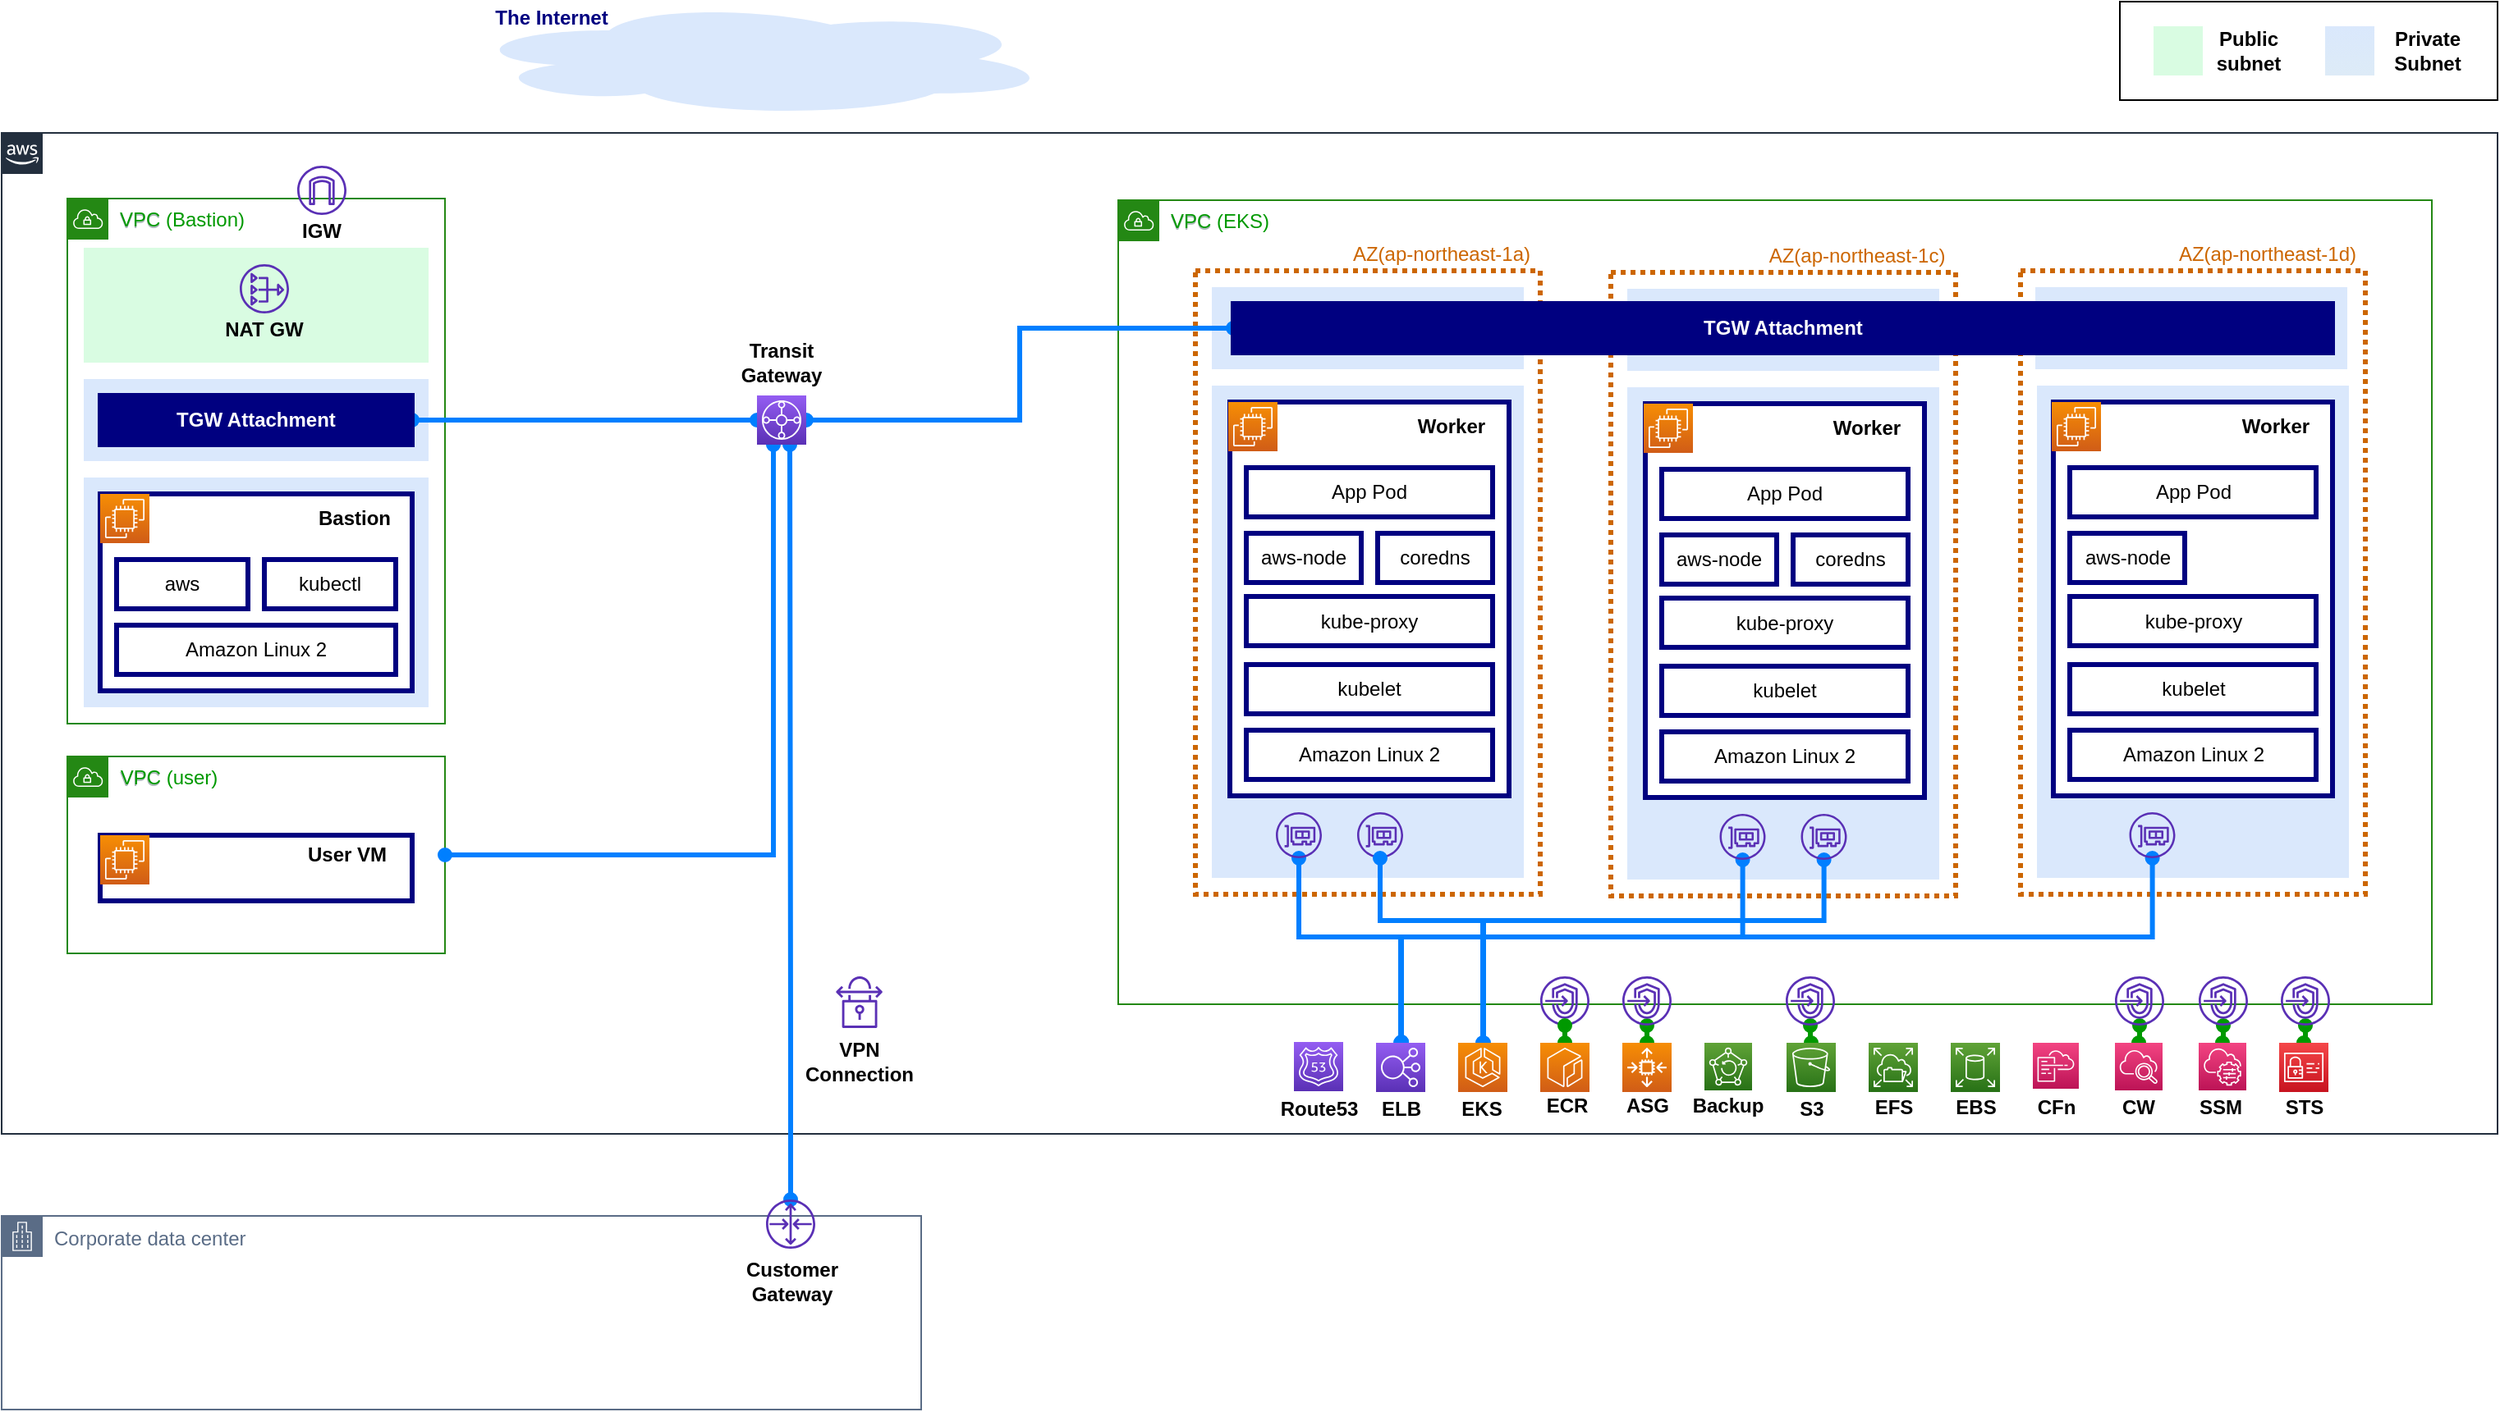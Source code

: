 <mxfile version="14.4.3" type="github">
  <diagram id="I3dRK0lwcM8-JoRVxsiA" name="ページ1">
    <mxGraphModel dx="1146" dy="508" grid="1" gridSize="10" guides="1" tooltips="1" connect="1" arrows="1" fold="1" page="1" pageScale="1" pageWidth="1600" pageHeight="900" math="0" shadow="0">
      <root>
        <mxCell id="0" />
        <mxCell id="1" parent="0" />
        <mxCell id="121" value="" style="points=[[0,0],[0.25,0],[0.5,0],[0.75,0],[1,0],[1,0.25],[1,0.5],[1,0.75],[1,1],[0.75,1],[0.5,1],[0.25,1],[0,1],[0,0.75],[0,0.5],[0,0.25]];outlineConnect=0;gradientColor=none;html=1;whiteSpace=wrap;fontSize=12;fontStyle=0;shape=mxgraph.aws4.group;grIcon=mxgraph.aws4.group_aws_cloud_alt;strokeColor=#232F3E;fillColor=none;verticalAlign=top;align=left;spacingLeft=30;fontColor=#232F3E;dashed=0;dashPattern=1 1;" parent="1" vertex="1">
          <mxGeometry x="40" y="100" width="1520" height="610" as="geometry" />
        </mxCell>
        <mxCell id="109" value="VPC" style="points=[[0,0],[0.25,0],[0.5,0],[0.75,0],[1,0],[1,0.25],[1,0.5],[1,0.75],[1,1],[0.75,1],[0.5,1],[0.25,1],[0,1],[0,0.75],[0,0.5],[0,0.25]];outlineConnect=0;gradientColor=none;html=1;whiteSpace=wrap;fontSize=12;fontStyle=0;shape=mxgraph.aws4.group;grIcon=mxgraph.aws4.group_vpc;strokeColor=#248814;fillColor=none;verticalAlign=top;align=left;spacingLeft=30;fontColor=#AAB7B8;dashed=0;dashPattern=1 1;" parent="1" vertex="1">
          <mxGeometry x="80" y="140" width="230" height="320" as="geometry" />
        </mxCell>
        <mxCell id="103" value="" style="rounded=0;whiteSpace=wrap;html=1;strokeWidth=3;fillColor=#dae8fc;strokeColor=none;" parent="1" vertex="1">
          <mxGeometry x="90" y="310" width="210" height="140" as="geometry" />
        </mxCell>
        <mxCell id="55" value="VPC" style="points=[[0,0],[0.25,0],[0.5,0],[0.75,0],[1,0],[1,0.25],[1,0.5],[1,0.75],[1,1],[0.75,1],[0.5,1],[0.25,1],[0,1],[0,0.75],[0,0.5],[0,0.25]];outlineConnect=0;gradientColor=none;html=1;whiteSpace=wrap;fontSize=12;fontStyle=0;shape=mxgraph.aws4.group;grIcon=mxgraph.aws4.group_vpc;strokeColor=#248814;fillColor=none;verticalAlign=top;align=left;spacingLeft=30;fontColor=#AAB7B8;dashed=0;dashPattern=1 1;" parent="1" vertex="1">
          <mxGeometry x="720" y="141" width="800" height="490" as="geometry" />
        </mxCell>
        <mxCell id="49" value="" style="rounded=0;whiteSpace=wrap;html=1;strokeWidth=3;gradientColor=#DDEBF7;fontColor=#000000;dashed=1;fillColor=none;dashPattern=1 1;strokeColor=#CC6600;" parent="1" vertex="1">
          <mxGeometry x="767" y="184" width="210" height="380" as="geometry" />
        </mxCell>
        <mxCell id="48" value="" style="rounded=0;whiteSpace=wrap;html=1;strokeWidth=3;gradientColor=#DDEBF7;fontColor=#000000;dashed=1;fillColor=none;dashPattern=1 1;strokeColor=#CC6600;" parent="1" vertex="1">
          <mxGeometry x="1020" y="185" width="210" height="380" as="geometry" />
        </mxCell>
        <mxCell id="47" value="" style="rounded=0;whiteSpace=wrap;html=1;strokeWidth=3;gradientColor=#DDEBF7;fontColor=#000000;dashed=1;fillColor=none;dashPattern=1 1;strokeColor=#CC6600;" parent="1" vertex="1">
          <mxGeometry x="1269.5" y="184" width="210" height="380" as="geometry" />
        </mxCell>
        <mxCell id="39" value="" style="rounded=0;whiteSpace=wrap;html=1;strokeWidth=3;fillColor=#dae8fc;strokeColor=none;" parent="1" vertex="1">
          <mxGeometry x="777" y="254" width="190" height="300" as="geometry" />
        </mxCell>
        <mxCell id="38" value="" style="rounded=0;whiteSpace=wrap;html=1;strokeWidth=3;fillColor=#dae8fc;strokeColor=none;" parent="1" vertex="1">
          <mxGeometry x="1030" y="255" width="190" height="300" as="geometry" />
        </mxCell>
        <mxCell id="37" value="" style="rounded=0;whiteSpace=wrap;html=1;strokeWidth=3;fillColor=#dae8fc;strokeColor=none;" parent="1" vertex="1">
          <mxGeometry x="1279.5" y="254" width="190" height="300" as="geometry" />
        </mxCell>
        <mxCell id="19" value="" style="rounded=0;whiteSpace=wrap;html=1;strokeColor=#000080;fillColor=#FFFFFF;strokeWidth=3;" parent="1" vertex="1">
          <mxGeometry x="1041" y="265" width="170" height="240" as="geometry" />
        </mxCell>
        <mxCell id="20" value="Amazon Linux 2" style="rounded=0;whiteSpace=wrap;html=1;strokeColor=#000080;fillColor=#FFFFFF;strokeWidth=3;fontColor=#000000;" parent="1" vertex="1">
          <mxGeometry x="1051" y="465" width="150" height="30" as="geometry" />
        </mxCell>
        <mxCell id="21" value="kubelet" style="rounded=0;whiteSpace=wrap;html=1;strokeColor=#000080;fillColor=#FFFFFF;strokeWidth=3;fontColor=#000000;" parent="1" vertex="1">
          <mxGeometry x="1051" y="425" width="150" height="30" as="geometry" />
        </mxCell>
        <mxCell id="22" value="kube-proxy" style="rounded=0;whiteSpace=wrap;html=1;strokeColor=#000080;fillColor=#FFFFFF;strokeWidth=3;fontColor=#000000;" parent="1" vertex="1">
          <mxGeometry x="1051" y="383.5" width="150" height="30" as="geometry" />
        </mxCell>
        <mxCell id="24" value="coredns" style="rounded=0;whiteSpace=wrap;html=1;strokeColor=#000080;fillColor=#FFFFFF;strokeWidth=3;fontColor=#000000;" parent="1" vertex="1">
          <mxGeometry x="1131" y="345" width="70" height="30" as="geometry" />
        </mxCell>
        <mxCell id="25" value="" style="outlineConnect=0;fontColor=#232F3E;gradientColor=#F78E04;gradientDirection=north;fillColor=#D05C17;strokeColor=#ffffff;dashed=0;verticalLabelPosition=bottom;verticalAlign=top;align=center;html=1;fontSize=12;fontStyle=0;aspect=fixed;shape=mxgraph.aws4.resourceIcon;resIcon=mxgraph.aws4.ec2;" parent="1" vertex="1">
          <mxGeometry x="1040" y="265" width="30" height="30" as="geometry" />
        </mxCell>
        <mxCell id="26" value="App Pod" style="rounded=0;whiteSpace=wrap;html=1;strokeColor=#000080;fillColor=#FFFFFF;strokeWidth=3;fontColor=#000000;" parent="1" vertex="1">
          <mxGeometry x="1051" y="305" width="150" height="30" as="geometry" />
        </mxCell>
        <mxCell id="27" value="&lt;b&gt;Worker&lt;/b&gt;" style="text;html=1;strokeColor=none;fillColor=none;align=center;verticalAlign=middle;whiteSpace=wrap;rounded=0;fontColor=#000000;" parent="1" vertex="1">
          <mxGeometry x="1151" y="270" width="50" height="20" as="geometry" />
        </mxCell>
        <mxCell id="43" value="" style="outlineConnect=0;fontColor=#232F3E;gradientColor=none;fillColor=#5A30B5;strokeColor=none;dashed=0;verticalLabelPosition=bottom;verticalAlign=top;align=center;html=1;fontSize=12;fontStyle=0;aspect=fixed;pointerEvents=1;shape=mxgraph.aws4.elastic_network_interface;" parent="1" vertex="1">
          <mxGeometry x="865.5" y="514" width="28" height="28" as="geometry" />
        </mxCell>
        <mxCell id="76" style="edgeStyle=orthogonalEdgeStyle;rounded=0;orthogonalLoop=1;jettySize=auto;html=1;fontColor=#000000;strokeColor=#007FFF;strokeWidth=3;endArrow=oval;endFill=1;startArrow=oval;startFill=1;" parent="1" source="44" target="56" edge="1">
          <mxGeometry relative="1" as="geometry">
            <Array as="points">
              <mxPoint x="830" y="590" />
              <mxPoint x="892" y="590" />
            </Array>
          </mxGeometry>
        </mxCell>
        <mxCell id="44" value="" style="outlineConnect=0;fontColor=#232F3E;gradientColor=none;fillColor=#5A30B5;strokeColor=none;dashed=0;verticalLabelPosition=bottom;verticalAlign=top;align=center;html=1;fontSize=12;fontStyle=0;aspect=fixed;pointerEvents=1;shape=mxgraph.aws4.elastic_network_interface;" parent="1" vertex="1">
          <mxGeometry x="816" y="514" width="28" height="28" as="geometry" />
        </mxCell>
        <mxCell id="45" value="" style="rounded=0;whiteSpace=wrap;html=1;strokeWidth=3;fillColor=#dae8fc;strokeColor=none;" parent="1" vertex="1">
          <mxGeometry x="777" y="194" width="190" height="50" as="geometry" />
        </mxCell>
        <mxCell id="51" value="&lt;font color=&quot;#cc6600&quot;&gt;AZ(ap-northeast-1c)&lt;/font&gt;" style="text;html=1;strokeColor=none;fillColor=none;align=center;verticalAlign=middle;whiteSpace=wrap;rounded=0;dashed=1;dashPattern=1 1;fontColor=#000000;" parent="1" vertex="1">
          <mxGeometry x="1110" y="165" width="120" height="20" as="geometry" />
        </mxCell>
        <mxCell id="52" value="&lt;font color=&quot;#cc6600&quot;&gt;AZ(ap-northeast-1d)&lt;/font&gt;" style="text;html=1;strokeColor=none;fillColor=none;align=center;verticalAlign=middle;whiteSpace=wrap;rounded=0;dashed=1;dashPattern=1 1;fontColor=#000000;" parent="1" vertex="1">
          <mxGeometry x="1359.5" y="164" width="120" height="20" as="geometry" />
        </mxCell>
        <mxCell id="57" value="" style="outlineConnect=0;fontColor=#232F3E;gradientColor=#F78E04;gradientDirection=north;fillColor=#D05C17;strokeColor=#ffffff;dashed=0;verticalLabelPosition=bottom;verticalAlign=top;align=center;html=1;fontSize=12;fontStyle=0;aspect=fixed;shape=mxgraph.aws4.resourceIcon;resIcon=mxgraph.aws4.auto_scaling2;dashPattern=1 1;" parent="1" vertex="1">
          <mxGeometry x="1027" y="654.5" width="30" height="30" as="geometry" />
        </mxCell>
        <mxCell id="59" value="" style="outlineConnect=0;fontColor=#232F3E;gradientColor=#F78E04;gradientDirection=north;fillColor=#D05C17;strokeColor=#ffffff;dashed=0;verticalLabelPosition=bottom;verticalAlign=top;align=center;html=1;fontSize=12;fontStyle=0;aspect=fixed;shape=mxgraph.aws4.resourceIcon;resIcon=mxgraph.aws4.ecr;dashPattern=1 1;" parent="1" vertex="1">
          <mxGeometry x="977" y="654.5" width="30" height="30" as="geometry" />
        </mxCell>
        <mxCell id="60" value="" style="outlineConnect=0;fontColor=#232F3E;gradientColor=#945DF2;gradientDirection=north;fillColor=#5A30B5;strokeColor=#ffffff;dashed=0;verticalLabelPosition=bottom;verticalAlign=top;align=center;html=1;fontSize=12;fontStyle=0;aspect=fixed;shape=mxgraph.aws4.resourceIcon;resIcon=mxgraph.aws4.route_53;dashPattern=1 1;" parent="1" vertex="1">
          <mxGeometry x="827" y="654" width="30" height="30" as="geometry" />
        </mxCell>
        <mxCell id="61" value="" style="outlineConnect=0;fontColor=#232F3E;gradientColor=#60A337;gradientDirection=north;fillColor=#277116;strokeColor=#ffffff;dashed=0;verticalLabelPosition=bottom;verticalAlign=top;align=center;html=1;fontSize=12;fontStyle=0;aspect=fixed;shape=mxgraph.aws4.resourceIcon;resIcon=mxgraph.aws4.backup;dashPattern=1 1;" parent="1" vertex="1">
          <mxGeometry x="1077" y="654.5" width="29" height="29" as="geometry" />
        </mxCell>
        <mxCell id="62" value="" style="outlineConnect=0;fontColor=#232F3E;gradientColor=#60A337;gradientDirection=north;fillColor=#277116;strokeColor=#ffffff;dashed=0;verticalLabelPosition=bottom;verticalAlign=top;align=center;html=1;fontSize=12;fontStyle=0;aspect=fixed;shape=mxgraph.aws4.resourceIcon;resIcon=mxgraph.aws4.s3;dashPattern=1 1;" parent="1" vertex="1">
          <mxGeometry x="1127" y="654.5" width="30" height="30" as="geometry" />
        </mxCell>
        <mxCell id="63" value="" style="outlineConnect=0;fontColor=#232F3E;gradientColor=#60A337;gradientDirection=north;fillColor=#277116;strokeColor=#ffffff;dashed=0;verticalLabelPosition=bottom;verticalAlign=top;align=center;html=1;fontSize=12;fontStyle=0;aspect=fixed;shape=mxgraph.aws4.resourceIcon;resIcon=mxgraph.aws4.elastic_file_system;dashPattern=1 1;" parent="1" vertex="1">
          <mxGeometry x="1177" y="654.5" width="30" height="30" as="geometry" />
        </mxCell>
        <mxCell id="64" value="" style="outlineConnect=0;fontColor=#232F3E;gradientColor=#60A337;gradientDirection=north;fillColor=#277116;strokeColor=#ffffff;dashed=0;verticalLabelPosition=bottom;verticalAlign=top;align=center;html=1;fontSize=12;fontStyle=0;aspect=fixed;shape=mxgraph.aws4.resourceIcon;resIcon=mxgraph.aws4.elastic_block_store;dashPattern=1 1;" parent="1" vertex="1">
          <mxGeometry x="1227" y="654.5" width="30" height="30" as="geometry" />
        </mxCell>
        <mxCell id="69" value="" style="outlineConnect=0;fontColor=#232F3E;gradientColor=#F34482;gradientDirection=north;fillColor=#BC1356;strokeColor=#ffffff;dashed=0;verticalLabelPosition=bottom;verticalAlign=top;align=center;html=1;fontSize=12;fontStyle=0;aspect=fixed;shape=mxgraph.aws4.resourceIcon;resIcon=mxgraph.aws4.cloudformation;dashPattern=1 1;" parent="1" vertex="1">
          <mxGeometry x="1277" y="654.5" width="28" height="28" as="geometry" />
        </mxCell>
        <mxCell id="75" value="" style="outlineConnect=0;fontColor=#232F3E;fillColor=#5A30B5;strokeColor=none;dashed=0;verticalLabelPosition=bottom;verticalAlign=top;align=center;html=1;fontSize=12;fontStyle=0;aspect=fixed;pointerEvents=1;shape=mxgraph.aws4.endpoints;dashPattern=1 1;" parent="1" vertex="1">
          <mxGeometry x="977" y="614" width="30" height="30" as="geometry" />
        </mxCell>
        <mxCell id="77" style="edgeStyle=orthogonalEdgeStyle;rounded=0;orthogonalLoop=1;jettySize=auto;html=1;fontColor=#000000;strokeColor=#007FFF;strokeWidth=3;endArrow=oval;endFill=1;startArrow=oval;startFill=1;" parent="1" source="208" edge="1">
          <mxGeometry relative="1" as="geometry">
            <mxPoint x="1132.806" y="542.0" as="sourcePoint" />
            <mxPoint x="892.5" y="654" as="targetPoint" />
            <Array as="points">
              <mxPoint x="1100" y="590" />
              <mxPoint x="893" y="590" />
            </Array>
          </mxGeometry>
        </mxCell>
        <mxCell id="78" style="edgeStyle=orthogonalEdgeStyle;rounded=0;orthogonalLoop=1;jettySize=auto;html=1;fontColor=#000000;strokeColor=#007FFF;strokeWidth=3;endArrow=oval;endFill=1;startArrow=oval;startFill=1;" parent="1" source="210" edge="1">
          <mxGeometry relative="1" as="geometry">
            <mxPoint x="1352.806" y="542.0" as="sourcePoint" />
            <mxPoint x="892.5" y="654" as="targetPoint" />
            <Array as="points">
              <mxPoint x="1350" y="590" />
              <mxPoint x="893" y="590" />
            </Array>
          </mxGeometry>
        </mxCell>
        <mxCell id="80" style="edgeStyle=orthogonalEdgeStyle;rounded=0;orthogonalLoop=1;jettySize=auto;html=1;fontColor=#000000;strokeColor=#007FFF;strokeWidth=3;endArrow=oval;endFill=1;startArrow=oval;startFill=1;" parent="1" source="207" edge="1">
          <mxGeometry relative="1" as="geometry">
            <mxPoint x="1182.3" y="542.0" as="sourcePoint" />
            <mxPoint x="942.5" y="654.5" as="targetPoint" />
            <Array as="points">
              <mxPoint x="1150" y="580" />
              <mxPoint x="942" y="580" />
            </Array>
          </mxGeometry>
        </mxCell>
        <mxCell id="85" style="edgeStyle=orthogonalEdgeStyle;rounded=0;orthogonalLoop=1;jettySize=auto;html=1;fontColor=#000000;startArrow=oval;startFill=1;endArrow=oval;endFill=1;strokeColor=#009900;strokeWidth=3;" parent="1" source="133" target="68" edge="1">
          <mxGeometry relative="1" as="geometry">
            <mxPoint x="1403.017" y="629" as="sourcePoint" />
            <mxPoint x="1362.5" y="654" as="targetPoint" />
            <Array as="points" />
          </mxGeometry>
        </mxCell>
        <mxCell id="86" style="edgeStyle=orthogonalEdgeStyle;rounded=0;orthogonalLoop=1;jettySize=auto;html=1;fontColor=#000000;startArrow=oval;startFill=1;endArrow=oval;endFill=1;strokeColor=#009900;strokeWidth=3;" parent="1" source="134" target="65" edge="1">
          <mxGeometry relative="1" as="geometry">
            <mxPoint x="1454.534" y="629" as="sourcePoint" />
            <mxPoint x="1454.5" y="644" as="targetPoint" />
            <Array as="points" />
          </mxGeometry>
        </mxCell>
        <mxCell id="87" style="edgeStyle=orthogonalEdgeStyle;rounded=0;orthogonalLoop=1;jettySize=auto;html=1;fontColor=#000000;startArrow=oval;startFill=1;endArrow=oval;endFill=1;strokeColor=#009900;strokeWidth=3;" parent="1" source="131" target="247" edge="1">
          <mxGeometry relative="1" as="geometry">
            <mxPoint x="1153.5" y="634" as="sourcePoint" />
            <mxPoint x="1153.5" y="644" as="targetPoint" />
            <Array as="points" />
          </mxGeometry>
        </mxCell>
        <mxCell id="88" style="edgeStyle=orthogonalEdgeStyle;rounded=0;orthogonalLoop=1;jettySize=auto;html=1;fontColor=#000000;startArrow=oval;startFill=1;endArrow=oval;endFill=1;strokeColor=#009900;strokeWidth=3;" parent="1" source="129" target="246" edge="1">
          <mxGeometry relative="1" as="geometry">
            <mxPoint x="1052.5" y="634" as="sourcePoint" />
            <mxPoint x="1052.5" y="644" as="targetPoint" />
            <Array as="points">
              <mxPoint x="1042.5" y="664" />
              <mxPoint x="1042.5" y="664" />
            </Array>
          </mxGeometry>
        </mxCell>
        <mxCell id="89" style="edgeStyle=orthogonalEdgeStyle;rounded=0;orthogonalLoop=1;jettySize=auto;html=1;fontColor=#000000;startArrow=oval;startFill=1;endArrow=oval;endFill=1;strokeColor=#009900;strokeWidth=3;" parent="1" source="75" target="245" edge="1">
          <mxGeometry relative="1" as="geometry">
            <mxPoint x="1062.5" y="641" as="sourcePoint" />
            <mxPoint x="1004.5" y="644" as="targetPoint" />
            <Array as="points">
              <mxPoint x="992.5" y="664" />
              <mxPoint x="992.5" y="664" />
            </Array>
          </mxGeometry>
        </mxCell>
        <mxCell id="91" value="" style="rounded=0;whiteSpace=wrap;html=1;strokeColor=#000080;fillColor=#FFFFFF;strokeWidth=3;" parent="1" vertex="1">
          <mxGeometry x="100" y="320" width="190" height="120" as="geometry" />
        </mxCell>
        <mxCell id="92" value="Amazon Linux 2" style="rounded=0;whiteSpace=wrap;html=1;strokeColor=#000080;fillColor=#FFFFFF;strokeWidth=3;fontColor=#000000;" parent="1" vertex="1">
          <mxGeometry x="110" y="400" width="170" height="30" as="geometry" />
        </mxCell>
        <mxCell id="95" value="aws" style="rounded=0;whiteSpace=wrap;html=1;strokeColor=#000080;fillColor=#FFFFFF;strokeWidth=3;fontColor=#000000;" parent="1" vertex="1">
          <mxGeometry x="110" y="360" width="80" height="30" as="geometry" />
        </mxCell>
        <mxCell id="96" value="kubectl" style="rounded=0;whiteSpace=wrap;html=1;strokeColor=#000080;fillColor=#FFFFFF;strokeWidth=3;fontColor=#000000;" parent="1" vertex="1">
          <mxGeometry x="200" y="360" width="80" height="30" as="geometry" />
        </mxCell>
        <mxCell id="97" value="" style="outlineConnect=0;fontColor=#232F3E;gradientColor=#F78E04;gradientDirection=north;fillColor=#D05C17;strokeColor=#ffffff;dashed=0;verticalLabelPosition=bottom;verticalAlign=top;align=center;html=1;fontSize=12;fontStyle=0;aspect=fixed;shape=mxgraph.aws4.resourceIcon;resIcon=mxgraph.aws4.ec2;" parent="1" vertex="1">
          <mxGeometry x="100" y="320" width="30" height="30" as="geometry" />
        </mxCell>
        <mxCell id="99" value="&lt;b&gt;Bastion&lt;/b&gt;" style="text;html=1;strokeColor=none;fillColor=none;align=center;verticalAlign=middle;whiteSpace=wrap;rounded=0;fontColor=#000000;" parent="1" vertex="1">
          <mxGeometry x="230" y="325" width="50" height="20" as="geometry" />
        </mxCell>
        <mxCell id="104" value="" style="rounded=0;whiteSpace=wrap;html=1;strokeWidth=3;fillColor=#dae8fc;strokeColor=none;" parent="1" vertex="1">
          <mxGeometry x="90" y="250" width="210" height="50" as="geometry" />
        </mxCell>
        <mxCell id="107" style="edgeStyle=orthogonalEdgeStyle;rounded=0;orthogonalLoop=1;jettySize=auto;html=1;entryX=1;entryY=0.5;entryDx=0;entryDy=0;startArrow=oval;startFill=1;endArrow=oval;endFill=1;fontColor=#000000;strokeColor=#007FFF;strokeWidth=3;" parent="1" source="106" target="105" edge="1">
          <mxGeometry relative="1" as="geometry">
            <mxPoint x="610" y="255" as="sourcePoint" />
          </mxGeometry>
        </mxCell>
        <mxCell id="108" style="edgeStyle=orthogonalEdgeStyle;rounded=0;orthogonalLoop=1;jettySize=auto;html=1;entryX=0;entryY=0.5;entryDx=0;entryDy=0;startArrow=oval;startFill=1;endArrow=oval;endFill=1;strokeColor=#007FFF;strokeWidth=3;fontColor=#000000;" parent="1" source="106" target="46" edge="1">
          <mxGeometry relative="1" as="geometry" />
        </mxCell>
        <mxCell id="110" value="" style="rounded=0;whiteSpace=wrap;html=1;strokeWidth=3;strokeColor=none;fillColor=#D9FCE2;" parent="1" vertex="1">
          <mxGeometry x="90" y="170" width="210" height="70" as="geometry" />
        </mxCell>
        <mxCell id="111" value="" style="outlineConnect=0;fontColor=#232F3E;gradientColor=none;fillColor=#5A30B5;strokeColor=none;dashed=0;verticalLabelPosition=bottom;verticalAlign=top;align=center;html=1;fontSize=12;fontStyle=0;aspect=fixed;pointerEvents=1;shape=mxgraph.aws4.nat_gateway;dashPattern=1 1;" parent="1" vertex="1">
          <mxGeometry x="185" y="180" width="30" height="30" as="geometry" />
        </mxCell>
        <mxCell id="112" value="" style="outlineConnect=0;fontColor=#232F3E;gradientColor=none;fillColor=#5A30B5;strokeColor=none;dashed=0;verticalLabelPosition=bottom;verticalAlign=top;align=center;html=1;fontSize=12;fontStyle=0;aspect=fixed;pointerEvents=1;shape=mxgraph.aws4.internet_gateway;dashPattern=1 1;" parent="1" vertex="1">
          <mxGeometry x="220" y="120" width="30" height="30" as="geometry" />
        </mxCell>
        <mxCell id="113" value="VPC" style="points=[[0,0],[0.25,0],[0.5,0],[0.75,0],[1,0],[1,0.25],[1,0.5],[1,0.75],[1,1],[0.75,1],[0.5,1],[0.25,1],[0,1],[0,0.75],[0,0.5],[0,0.25]];outlineConnect=0;gradientColor=none;html=1;whiteSpace=wrap;fontSize=12;fontStyle=0;shape=mxgraph.aws4.group;grIcon=mxgraph.aws4.group_vpc;strokeColor=#248814;fillColor=none;verticalAlign=top;align=left;spacingLeft=30;fontColor=#AAB7B8;dashed=0;dashPattern=1 1;" parent="1" vertex="1">
          <mxGeometry x="80" y="480" width="230" height="120" as="geometry" />
        </mxCell>
        <mxCell id="114" value="" style="rounded=0;whiteSpace=wrap;html=1;strokeColor=#000080;fillColor=#FFFFFF;strokeWidth=3;" parent="1" vertex="1">
          <mxGeometry x="100" y="528" width="190" height="40" as="geometry" />
        </mxCell>
        <mxCell id="115" value="" style="outlineConnect=0;fontColor=#232F3E;gradientColor=#F78E04;gradientDirection=north;fillColor=#D05C17;strokeColor=#ffffff;dashed=0;verticalLabelPosition=bottom;verticalAlign=top;align=center;html=1;fontSize=12;fontStyle=0;aspect=fixed;shape=mxgraph.aws4.resourceIcon;resIcon=mxgraph.aws4.ec2;" parent="1" vertex="1">
          <mxGeometry x="100" y="528" width="30" height="30" as="geometry" />
        </mxCell>
        <mxCell id="119" value="Corporate data center" style="points=[[0,0],[0.25,0],[0.5,0],[0.75,0],[1,0],[1,0.25],[1,0.5],[1,0.75],[1,1],[0.75,1],[0.5,1],[0.25,1],[0,1],[0,0.75],[0,0.5],[0,0.25]];outlineConnect=0;gradientColor=none;html=1;whiteSpace=wrap;fontSize=12;fontStyle=0;shape=mxgraph.aws4.group;grIcon=mxgraph.aws4.group_corporate_data_center;strokeColor=#5A6C86;fillColor=none;verticalAlign=top;align=left;spacingLeft=30;fontColor=#5A6C86;dashed=0;dashPattern=1 1;" parent="1" vertex="1">
          <mxGeometry x="40" y="760" width="560" height="118" as="geometry" />
        </mxCell>
        <mxCell id="128" style="edgeStyle=orthogonalEdgeStyle;rounded=0;orthogonalLoop=1;jettySize=auto;html=1;fontColor=#000000;startArrow=oval;startFill=1;endArrow=oval;endFill=1;strokeColor=#009900;strokeWidth=3;" parent="1" source="132" target="66" edge="1">
          <mxGeometry relative="1" as="geometry">
            <mxPoint x="1353.5" y="629" as="sourcePoint" />
            <mxPoint x="1353.5" y="644" as="targetPoint" />
            <Array as="points" />
          </mxGeometry>
        </mxCell>
        <mxCell id="129" value="" style="outlineConnect=0;fontColor=#232F3E;fillColor=#5A30B5;strokeColor=none;dashed=0;verticalLabelPosition=bottom;verticalAlign=top;align=center;html=1;fontSize=12;fontStyle=0;aspect=fixed;pointerEvents=1;shape=mxgraph.aws4.endpoints;dashPattern=1 1;" parent="1" vertex="1">
          <mxGeometry x="1027" y="614" width="30" height="30" as="geometry" />
        </mxCell>
        <mxCell id="131" value="" style="outlineConnect=0;fontColor=#232F3E;fillColor=#5A30B5;strokeColor=none;dashed=0;verticalLabelPosition=bottom;verticalAlign=top;align=center;html=1;fontSize=12;fontStyle=0;aspect=fixed;pointerEvents=1;shape=mxgraph.aws4.endpoints;dashPattern=1 1;" parent="1" vertex="1">
          <mxGeometry x="1126.5" y="614" width="30" height="30" as="geometry" />
        </mxCell>
        <mxCell id="132" value="" style="outlineConnect=0;fontColor=#232F3E;fillColor=#5A30B5;strokeColor=none;dashed=0;verticalLabelPosition=bottom;verticalAlign=top;align=center;html=1;fontSize=12;fontStyle=0;aspect=fixed;pointerEvents=1;shape=mxgraph.aws4.endpoints;dashPattern=1 1;" parent="1" vertex="1">
          <mxGeometry x="1327" y="614" width="30" height="30" as="geometry" />
        </mxCell>
        <mxCell id="133" value="" style="outlineConnect=0;fontColor=#232F3E;fillColor=#5A30B5;strokeColor=none;dashed=0;verticalLabelPosition=bottom;verticalAlign=top;align=center;html=1;fontSize=12;fontStyle=0;aspect=fixed;pointerEvents=1;shape=mxgraph.aws4.endpoints;dashPattern=1 1;" parent="1" vertex="1">
          <mxGeometry x="1378" y="614" width="30" height="30" as="geometry" />
        </mxCell>
        <mxCell id="134" value="" style="outlineConnect=0;fontColor=#232F3E;fillColor=#5A30B5;strokeColor=none;dashed=0;verticalLabelPosition=bottom;verticalAlign=top;align=center;html=1;fontSize=12;fontStyle=0;aspect=fixed;pointerEvents=1;shape=mxgraph.aws4.endpoints;dashPattern=1 1;" parent="1" vertex="1">
          <mxGeometry x="1428" y="614" width="30" height="30" as="geometry" />
        </mxCell>
        <mxCell id="138" value="aws-node" style="rounded=0;whiteSpace=wrap;html=1;strokeColor=#000080;fillColor=#FFFFFF;strokeWidth=3;fontColor=#000000;" parent="1" vertex="1">
          <mxGeometry x="1051" y="345" width="70" height="30" as="geometry" />
        </mxCell>
        <mxCell id="139" value="" style="rounded=0;whiteSpace=wrap;html=1;strokeColor=#000080;fillColor=#FFFFFF;strokeWidth=3;" parent="1" vertex="1">
          <mxGeometry x="1289.5" y="264" width="170" height="240" as="geometry" />
        </mxCell>
        <mxCell id="140" value="Amazon Linux 2" style="rounded=0;whiteSpace=wrap;html=1;strokeColor=#000080;fillColor=#FFFFFF;strokeWidth=3;fontColor=#000000;" parent="1" vertex="1">
          <mxGeometry x="1299.5" y="464" width="150" height="30" as="geometry" />
        </mxCell>
        <mxCell id="141" value="kubelet" style="rounded=0;whiteSpace=wrap;html=1;strokeColor=#000080;fillColor=#FFFFFF;strokeWidth=3;fontColor=#000000;" parent="1" vertex="1">
          <mxGeometry x="1299.5" y="424" width="150" height="30" as="geometry" />
        </mxCell>
        <mxCell id="142" value="kube-proxy" style="rounded=0;whiteSpace=wrap;html=1;strokeColor=#000080;fillColor=#FFFFFF;strokeWidth=3;fontColor=#000000;" parent="1" vertex="1">
          <mxGeometry x="1299.5" y="382.5" width="150" height="30" as="geometry" />
        </mxCell>
        <mxCell id="144" value="" style="outlineConnect=0;fontColor=#232F3E;gradientColor=#F78E04;gradientDirection=north;fillColor=#D05C17;strokeColor=#ffffff;dashed=0;verticalLabelPosition=bottom;verticalAlign=top;align=center;html=1;fontSize=12;fontStyle=0;aspect=fixed;shape=mxgraph.aws4.resourceIcon;resIcon=mxgraph.aws4.ec2;" parent="1" vertex="1">
          <mxGeometry x="1288.5" y="264" width="30" height="30" as="geometry" />
        </mxCell>
        <mxCell id="145" value="App Pod" style="rounded=0;whiteSpace=wrap;html=1;strokeColor=#000080;fillColor=#FFFFFF;strokeWidth=3;fontColor=#000000;" parent="1" vertex="1">
          <mxGeometry x="1299.5" y="304" width="150" height="30" as="geometry" />
        </mxCell>
        <mxCell id="146" value="&lt;b&gt;Worker&lt;/b&gt;" style="text;html=1;strokeColor=none;fillColor=none;align=center;verticalAlign=middle;whiteSpace=wrap;rounded=0;fontColor=#000000;" parent="1" vertex="1">
          <mxGeometry x="1399.5" y="269" width="50" height="20" as="geometry" />
        </mxCell>
        <mxCell id="147" value="aws-node" style="rounded=0;whiteSpace=wrap;html=1;strokeColor=#000080;fillColor=#FFFFFF;strokeWidth=3;fontColor=#000000;" parent="1" vertex="1">
          <mxGeometry x="1299.5" y="344" width="70" height="30" as="geometry" />
        </mxCell>
        <mxCell id="175" value="" style="rounded=0;whiteSpace=wrap;html=1;strokeColor=#000080;fillColor=#FFFFFF;strokeWidth=3;" parent="1" vertex="1">
          <mxGeometry x="788" y="264" width="170" height="240" as="geometry" />
        </mxCell>
        <mxCell id="176" value="Amazon Linux 2" style="rounded=0;whiteSpace=wrap;html=1;strokeColor=#000080;fillColor=#FFFFFF;strokeWidth=3;fontColor=#000000;" parent="1" vertex="1">
          <mxGeometry x="798" y="464" width="150" height="30" as="geometry" />
        </mxCell>
        <mxCell id="177" value="kubelet" style="rounded=0;whiteSpace=wrap;html=1;strokeColor=#000080;fillColor=#FFFFFF;strokeWidth=3;fontColor=#000000;" parent="1" vertex="1">
          <mxGeometry x="798" y="424" width="150" height="30" as="geometry" />
        </mxCell>
        <mxCell id="178" value="kube-proxy" style="rounded=0;whiteSpace=wrap;html=1;strokeColor=#000080;fillColor=#FFFFFF;strokeWidth=3;fontColor=#000000;" parent="1" vertex="1">
          <mxGeometry x="798" y="382.5" width="150" height="30" as="geometry" />
        </mxCell>
        <mxCell id="179" value="coredns" style="rounded=0;whiteSpace=wrap;html=1;strokeColor=#000080;fillColor=#FFFFFF;strokeWidth=3;fontColor=#000000;" parent="1" vertex="1">
          <mxGeometry x="878" y="344" width="70" height="30" as="geometry" />
        </mxCell>
        <mxCell id="180" value="" style="outlineConnect=0;fontColor=#232F3E;gradientColor=#F78E04;gradientDirection=north;fillColor=#D05C17;strokeColor=#ffffff;dashed=0;verticalLabelPosition=bottom;verticalAlign=top;align=center;html=1;fontSize=12;fontStyle=0;aspect=fixed;shape=mxgraph.aws4.resourceIcon;resIcon=mxgraph.aws4.ec2;" parent="1" vertex="1">
          <mxGeometry x="787" y="264" width="30" height="30" as="geometry" />
        </mxCell>
        <mxCell id="181" value="App Pod" style="rounded=0;whiteSpace=wrap;html=1;strokeColor=#000080;fillColor=#FFFFFF;strokeWidth=3;fontColor=#000000;" parent="1" vertex="1">
          <mxGeometry x="798" y="304" width="150" height="30" as="geometry" />
        </mxCell>
        <mxCell id="182" value="&lt;b&gt;Worker&lt;/b&gt;" style="text;html=1;strokeColor=none;fillColor=none;align=center;verticalAlign=middle;whiteSpace=wrap;rounded=0;fontColor=#000000;" parent="1" vertex="1">
          <mxGeometry x="898" y="269" width="50" height="20" as="geometry" />
        </mxCell>
        <mxCell id="183" value="aws-node" style="rounded=0;whiteSpace=wrap;html=1;strokeColor=#000080;fillColor=#FFFFFF;strokeWidth=3;fontColor=#000000;" parent="1" vertex="1">
          <mxGeometry x="798" y="344" width="70" height="30" as="geometry" />
        </mxCell>
        <mxCell id="184" value="&lt;font color=&quot;#cc6600&quot;&gt;AZ(ap-northeast-1a)&lt;/font&gt;" style="text;html=1;strokeColor=none;fillColor=none;align=center;verticalAlign=middle;whiteSpace=wrap;rounded=0;dashed=1;dashPattern=1 1;fontColor=#000000;" parent="1" vertex="1">
          <mxGeometry x="857" y="164" width="120" height="20" as="geometry" />
        </mxCell>
        <mxCell id="186" value="&lt;font color=&quot;#009900&quot;&gt;VPC (user)&lt;/font&gt;" style="text;html=1;strokeColor=none;fillColor=none;align=center;verticalAlign=middle;whiteSpace=wrap;rounded=0;dashed=1;dashPattern=1 1;fontColor=#000000;" parent="1" vertex="1">
          <mxGeometry x="82" y="483" width="120" height="20" as="geometry" />
        </mxCell>
        <mxCell id="187" value="&lt;font color=&quot;#009900&quot;&gt;VPC (EKS)&lt;/font&gt;" style="text;html=1;strokeColor=none;fillColor=none;align=center;verticalAlign=middle;whiteSpace=wrap;rounded=0;dashed=1;dashPattern=1 1;fontColor=#000000;" parent="1" vertex="1">
          <mxGeometry x="722" y="144" width="120" height="20" as="geometry" />
        </mxCell>
        <mxCell id="188" value="&lt;font color=&quot;#009900&quot;&gt;VPC (Bastion)&lt;/font&gt;" style="text;html=1;strokeColor=none;fillColor=none;align=center;verticalAlign=middle;whiteSpace=wrap;rounded=0;dashed=1;dashPattern=1 1;fontColor=#000000;" parent="1" vertex="1">
          <mxGeometry x="90" y="143" width="120" height="20" as="geometry" />
        </mxCell>
        <mxCell id="189" value="&lt;b&gt;Transit&lt;br&gt;Gateway&lt;/b&gt;" style="text;html=1;strokeColor=none;fillColor=none;align=center;verticalAlign=middle;whiteSpace=wrap;rounded=0;dashed=1;dashPattern=1 1;fontColor=#000000;" parent="1" vertex="1">
          <mxGeometry x="455" y="230" width="120" height="20" as="geometry" />
        </mxCell>
        <mxCell id="190" value="&lt;b&gt;NAT GW&lt;/b&gt;" style="text;html=1;strokeColor=none;fillColor=none;align=center;verticalAlign=middle;whiteSpace=wrap;rounded=0;dashed=1;dashPattern=1 1;fontColor=#000000;" parent="1" vertex="1">
          <mxGeometry x="165" y="210" width="70" height="20" as="geometry" />
        </mxCell>
        <mxCell id="191" value="&lt;b&gt;IGW&lt;/b&gt;" style="text;html=1;strokeColor=none;fillColor=none;align=center;verticalAlign=middle;whiteSpace=wrap;rounded=0;dashed=1;dashPattern=1 1;fontColor=#000000;" parent="1" vertex="1">
          <mxGeometry x="215" y="150" width="40" height="20" as="geometry" />
        </mxCell>
        <mxCell id="192" value="&lt;b&gt;User VM&lt;/b&gt;" style="text;html=1;strokeColor=none;fillColor=none;align=center;verticalAlign=middle;whiteSpace=wrap;rounded=0;dashed=1;dashPattern=1 1;fontColor=#000000;" parent="1" vertex="1">
          <mxGeometry x="217.5" y="530" width="65" height="20" as="geometry" />
        </mxCell>
        <mxCell id="193" value="&lt;b&gt;STS&lt;/b&gt;" style="text;html=1;strokeColor=none;fillColor=none;align=center;verticalAlign=middle;whiteSpace=wrap;rounded=0;dashed=1;dashPattern=1 1;fontColor=#000000;" parent="1" vertex="1">
          <mxGeometry x="1419.5" y="683.5" width="45" height="20" as="geometry" />
        </mxCell>
        <mxCell id="194" value="&lt;b&gt;SSM&lt;/b&gt;" style="text;html=1;strokeColor=none;fillColor=none;align=center;verticalAlign=middle;whiteSpace=wrap;rounded=0;dashed=1;dashPattern=1 1;fontColor=#000000;" parent="1" vertex="1">
          <mxGeometry x="1369" y="683.5" width="45" height="20" as="geometry" />
        </mxCell>
        <mxCell id="195" value="&lt;b&gt;CW&lt;/b&gt;&lt;span style=&quot;color: rgba(0 , 0 , 0 , 0) ; font-family: monospace ; font-size: 0px&quot;&gt;%3CmxGraphModel%3E%3Croot%3E%3CmxCell%20id%3D%220%22%2F%3E%3CmxCell%20id%3D%221%22%20parent%3D%220%22%2F%3E%3CmxCell%20id%3D%222%22%20value%3D%22%26lt%3Bb%26gt%3BSSM%26lt%3B%2Fb%26gt%3B%22%20style%3D%22text%3Bhtml%3D1%3BstrokeColor%3Dnone%3BfillColor%3Dnone%3Balign%3Dcenter%3BverticalAlign%3Dmiddle%3BwhiteSpace%3Dwrap%3Brounded%3D0%3Bdashed%3D1%3BdashPattern%3D1%201%3BfontColor%3D%23000000%3B%22%20vertex%3D%221%22%20parent%3D%221%22%3E%3CmxGeometry%20x%3D%221012%22%20y%3D%22710%22%20width%3D%2245%22%20height%3D%2220%22%20as%3D%22geometry%22%2F%3E%3C%2FmxCell%3E%3C%2Froot%3E%3C%2FmxGraphModel%3E&lt;/span&gt;" style="text;html=1;strokeColor=none;fillColor=none;align=center;verticalAlign=middle;whiteSpace=wrap;rounded=0;dashed=1;dashPattern=1 1;fontColor=#000000;" parent="1" vertex="1">
          <mxGeometry x="1319" y="683.5" width="45" height="20" as="geometry" />
        </mxCell>
        <mxCell id="196" value="&lt;b&gt;CFn&lt;/b&gt;" style="text;html=1;strokeColor=none;fillColor=none;align=center;verticalAlign=middle;whiteSpace=wrap;rounded=0;dashed=1;dashPattern=1 1;fontColor=#000000;" parent="1" vertex="1">
          <mxGeometry x="1268.5" y="683.5" width="45" height="20" as="geometry" />
        </mxCell>
        <mxCell id="197" value="&lt;b&gt;EBS&lt;/b&gt;" style="text;html=1;strokeColor=none;fillColor=none;align=center;verticalAlign=middle;whiteSpace=wrap;rounded=0;dashed=1;dashPattern=1 1;fontColor=#000000;" parent="1" vertex="1">
          <mxGeometry x="1220" y="683.5" width="45" height="20" as="geometry" />
        </mxCell>
        <mxCell id="198" value="&lt;b&gt;EFS&lt;/b&gt;&lt;span style=&quot;color: rgba(0 , 0 , 0 , 0) ; font-family: monospace ; font-size: 0px&quot;&gt;%3CmxGraphModel%3E%3Croot%3E%3CmxCell%20id%3D%220%22%2F%3E%3CmxCell%20id%3D%221%22%20parent%3D%220%22%2F%3E%3CmxCell%20id%3D%222%22%20value%3D%22%26lt%3Bb%26gt%3BEBS%26lt%3B%2Fb%26gt%3B%22%20style%3D%22text%3Bhtml%3D1%3BstrokeColor%3Dnone%3BfillColor%3Dnone%3Balign%3Dcenter%3BverticalAlign%3Dmiddle%3BwhiteSpace%3Dwrap%3Brounded%3D0%3Bdashed%3D1%3BdashPattern%3D1%201%3BfontColor%3D%23000000%3B%22%20vertex%3D%221%22%20parent%3D%221%22%3E%3CmxGeometry%20x%3D%22863%22%20y%3D%22710%22%20width%3D%2245%22%20height%3D%2220%22%20as%3D%22geometry%22%2F%3E%3C%2FmxCell%3E%3C%2Froot%3E%3C%2FmxGraphModel%3E&lt;/span&gt;" style="text;html=1;strokeColor=none;fillColor=none;align=center;verticalAlign=middle;whiteSpace=wrap;rounded=0;dashed=1;dashPattern=1 1;fontColor=#000000;" parent="1" vertex="1">
          <mxGeometry x="1169.5" y="683.5" width="45" height="20" as="geometry" />
        </mxCell>
        <mxCell id="199" value="&lt;b&gt;S3&lt;/b&gt;&lt;span style=&quot;color: rgba(0 , 0 , 0 , 0) ; font-family: monospace ; font-size: 0px&quot;&gt;%3CmxGraphModel%3E%3Croot%3E%3CmxCell%20id%3D%220%22%2F%3E%3CmxCell%20id%3D%221%22%20parent%3D%220%22%2F%3E%3CmxCell%20id%3D%222%22%20value%3D%22%26lt%3Bb%26gt%3BEFS%26lt%3B%2Fb%26gt%3B%26lt%3Bspan%20style%3D%26quot%3Bcolor%3A%20rgba(0%20%2C%200%20%2C%200%20%2C%200)%20%3B%20font-family%3A%20monospace%20%3B%20font-size%3A%200px%26quot%3B%26gt%3B%253CmxGraphModel%253E%253Croot%253E%253CmxCell%2520id%253D%25220%2522%252F%253E%253CmxCell%2520id%253D%25221%2522%2520parent%253D%25220%2522%252F%253E%253CmxCell%2520id%253D%25222%2522%2520value%253D%2522%2526lt%253Bb%2526gt%253BEBS%2526lt%253B%252Fb%2526gt%253B%2522%2520style%253D%2522text%253Bhtml%253D1%253BstrokeColor%253Dnone%253BfillColor%253Dnone%253Balign%253Dcenter%253BverticalAlign%253Dmiddle%253BwhiteSpace%253Dwrap%253Brounded%253D0%253Bdashed%253D1%253BdashPattern%253D1%25201%253BfontColor%253D%2523000000%253B%2522%2520vertex%253D%25221%2522%2520parent%253D%25221%2522%253E%253CmxGeometry%2520x%253D%2522863%2522%2520y%253D%2522710%2522%2520width%253D%252245%2522%2520height%253D%252220%2522%2520as%253D%2522geometry%2522%252F%253E%253C%252FmxCell%253E%253C%252Froot%253E%253C%252FmxGraphModel%253E%26lt%3B%2Fspan%26gt%3B%22%20style%3D%22text%3Bhtml%3D1%3BstrokeColor%3Dnone%3BfillColor%3Dnone%3Balign%3Dcenter%3BverticalAlign%3Dmiddle%3BwhiteSpace%3Dwrap%3Brounded%3D0%3Bdashed%3D1%3BdashPattern%3D1%201%3BfontColor%3D%23000000%3B%22%20vertex%3D%221%22%20parent%3D%221%22%3E%3CmxGeometry%20x%3D%22812.5%22%20y%3D%22710%22%20width%3D%2245%22%20height%3D%2220%22%20as%3D%22geometry%22%2F%3E%3C%2FmxCell%3E%3C%2Froot%3E%3C%2FmxGraphModel%3E&lt;/span&gt;" style="text;html=1;strokeColor=none;fillColor=none;align=center;verticalAlign=middle;whiteSpace=wrap;rounded=0;dashed=1;dashPattern=1 1;fontColor=#000000;" parent="1" vertex="1">
          <mxGeometry x="1119.5" y="684.5" width="45" height="20" as="geometry" />
        </mxCell>
        <mxCell id="200" value="&lt;b&gt;Backup&lt;/b&gt;&lt;span style=&quot;color: rgba(0 , 0 , 0 , 0) ; font-family: monospace ; font-size: 0px&quot;&gt;%3CmxGraphModel%3E%3Croot%3E%3CmxCell%20id%3D%220%22%2F%3E%3CmxCell%20id%3D%221%22%20parent%3D%220%22%2F%3E%3CmxCell%20id%3D%222%22%20value%3D%22%26lt%3Bb%26gt%3BS3%26lt%3B%2Fb%26gt%3B%26lt%3Bspan%20style%3D%26quot%3Bcolor%3A%20rgba(0%20%2C%200%20%2C%200%20%2C%200)%20%3B%20font-family%3A%20monospace%20%3B%20font-size%3A%200px%26quot%3B%26gt%3B%253CmxGraphModel%253E%253Croot%253E%253CmxCell%2520id%253D%25220%2522%252F%253E%253CmxCell%2520id%253D%25221%2522%2520parent%253D%25220%2522%252F%253E%253CmxCell%2520id%253D%25222%2522%2520value%253D%2522%2526lt%253Bb%2526gt%253BEFS%2526lt%253B%252Fb%2526gt%253B%2526lt%253Bspan%2520style%253D%2526quot%253Bcolor%253A%2520rgba(0%2520%252C%25200%2520%252C%25200%2520%252C%25200)%2520%253B%2520font-family%253A%2520monospace%2520%253B%2520font-size%253A%25200px%2526quot%253B%2526gt%253B%25253CmxGraphModel%25253E%25253Croot%25253E%25253CmxCell%252520id%25253D%2525220%252522%25252F%25253E%25253CmxCell%252520id%25253D%2525221%252522%252520parent%25253D%2525220%252522%25252F%25253E%25253CmxCell%252520id%25253D%2525222%252522%252520value%25253D%252522%252526lt%25253Bb%252526gt%25253BEBS%252526lt%25253B%25252Fb%252526gt%25253B%252522%252520style%25253D%252522text%25253Bhtml%25253D1%25253BstrokeColor%25253Dnone%25253BfillColor%25253Dnone%25253Balign%25253Dcenter%25253BverticalAlign%25253Dmiddle%25253BwhiteSpace%25253Dwrap%25253Brounded%25253D0%25253Bdashed%25253D1%25253BdashPattern%25253D1%2525201%25253BfontColor%25253D%252523000000%25253B%252522%252520vertex%25253D%2525221%252522%252520parent%25253D%2525221%252522%25253E%25253CmxGeometry%252520x%25253D%252522863%252522%252520y%25253D%252522710%252522%252520width%25253D%25252245%252522%252520height%25253D%25252220%252522%252520as%25253D%252522geometry%252522%25252F%25253E%25253C%25252FmxCell%25253E%25253C%25252Froot%25253E%25253C%25252FmxGraphModel%25253E%2526lt%253B%252Fspan%2526gt%253B%2522%2520style%253D%2522text%253Bhtml%253D1%253BstrokeColor%253Dnone%253BfillColor%253Dnone%253Balign%253Dcenter%253BverticalAlign%253Dmiddle%253BwhiteSpace%253Dwrap%253Brounded%253D0%253Bdashed%253D1%253BdashPattern%253D1%25201%253BfontColor%253D%2523000000%253B%2522%2520vertex%253D%25221%2522%2520parent%253D%25221%2522%253E%253CmxGeometry%2520x%253D%2522812.5%2522%2520y%253D%2522710%2522%2520width%253D%252245%2522%2520height%253D%252220%2522%2520as%253D%2522geometry%2522%252F%253E%253C%252FmxCell%253E%253C%252Froot%253E%253C%252FmxGraphModel%253E%26lt%3B%2Fspan%26gt%3B%22%20style%3D%22text%3Bhtml%3D1%3BstrokeColor%3Dnone%3BfillColor%3Dnone%3Balign%3Dcenter%3BverticalAlign%3Dmiddle%3BwhiteSpace%3Dwrap%3Brounded%3D0%3Bdashed%3D1%3BdashPattern%3D1%201%3BfontColor%3D%23000000%3B%22%20vertex%3D%221%22%20parent%3D%221%22%3E%3CmxGeometry%20x%3D%22762.5%22%20y%3D%22710%22%20width%3D%2245%22%20height%3D%2220%22%20as%3D%22geometry%22%2F%3E%3C%2FmxCell%3E%3C%2Froot%3E%3C%2FmxGraphModel%3E&lt;/span&gt;" style="text;html=1;strokeColor=none;fillColor=none;align=center;verticalAlign=middle;whiteSpace=wrap;rounded=0;dashed=1;dashPattern=1 1;fontColor=#000000;" parent="1" vertex="1">
          <mxGeometry x="1069" y="682.5" width="45" height="20" as="geometry" />
        </mxCell>
        <mxCell id="201" value="&lt;b&gt;ASG&lt;/b&gt;" style="text;html=1;strokeColor=none;fillColor=none;align=center;verticalAlign=middle;whiteSpace=wrap;rounded=0;dashed=1;dashPattern=1 1;fontColor=#000000;" parent="1" vertex="1">
          <mxGeometry x="1019.5" y="682.5" width="45" height="20" as="geometry" />
        </mxCell>
        <mxCell id="203" value="&lt;b&gt;ECR&lt;/b&gt;" style="text;html=1;strokeColor=none;fillColor=none;align=center;verticalAlign=middle;whiteSpace=wrap;rounded=0;dashed=1;dashPattern=1 1;fontColor=#000000;" parent="1" vertex="1">
          <mxGeometry x="970.5" y="682.5" width="45" height="20" as="geometry" />
        </mxCell>
        <mxCell id="204" value="&lt;b&gt;EKS&lt;/b&gt;" style="text;html=1;strokeColor=none;fillColor=none;align=center;verticalAlign=middle;whiteSpace=wrap;rounded=0;dashed=1;dashPattern=1 1;fontColor=#000000;" parent="1" vertex="1">
          <mxGeometry x="919" y="684.5" width="45" height="20" as="geometry" />
        </mxCell>
        <mxCell id="205" value="&lt;b&gt;ELB&lt;/b&gt;" style="text;html=1;strokeColor=none;fillColor=none;align=center;verticalAlign=middle;whiteSpace=wrap;rounded=0;dashed=1;dashPattern=1 1;fontColor=#000000;" parent="1" vertex="1">
          <mxGeometry x="869.5" y="684.5" width="45" height="20" as="geometry" />
        </mxCell>
        <mxCell id="206" value="&lt;b&gt;Route53&lt;/b&gt;" style="text;html=1;strokeColor=none;fillColor=none;align=center;verticalAlign=middle;whiteSpace=wrap;rounded=0;dashed=1;dashPattern=1 1;fontColor=#000000;" parent="1" vertex="1">
          <mxGeometry x="819.5" y="684.5" width="45" height="20" as="geometry" />
        </mxCell>
        <mxCell id="207" value="" style="outlineConnect=0;fontColor=#232F3E;gradientColor=none;fillColor=#5A30B5;strokeColor=none;dashed=0;verticalLabelPosition=bottom;verticalAlign=top;align=center;html=1;fontSize=12;fontStyle=0;aspect=fixed;pointerEvents=1;shape=mxgraph.aws4.elastic_network_interface;" parent="1" vertex="1">
          <mxGeometry x="1135.75" y="515" width="28" height="28" as="geometry" />
        </mxCell>
        <mxCell id="208" value="" style="outlineConnect=0;fontColor=#232F3E;gradientColor=none;fillColor=#5A30B5;strokeColor=none;dashed=0;verticalLabelPosition=bottom;verticalAlign=top;align=center;html=1;fontSize=12;fontStyle=0;aspect=fixed;pointerEvents=1;shape=mxgraph.aws4.elastic_network_interface;" parent="1" vertex="1">
          <mxGeometry x="1086.25" y="515" width="28" height="28" as="geometry" />
        </mxCell>
        <mxCell id="210" value="" style="outlineConnect=0;fontColor=#232F3E;gradientColor=none;fillColor=#5A30B5;strokeColor=none;dashed=0;verticalLabelPosition=bottom;verticalAlign=top;align=center;html=1;fontSize=12;fontStyle=0;aspect=fixed;pointerEvents=1;shape=mxgraph.aws4.elastic_network_interface;" parent="1" vertex="1">
          <mxGeometry x="1335.75" y="514" width="28" height="28" as="geometry" />
        </mxCell>
        <mxCell id="211" value="" style="ellipse;shape=cloud;whiteSpace=wrap;html=1;fillColor=#dae8fc;strokeColor=none;" parent="1" vertex="1">
          <mxGeometry x="320" y="20" width="360" height="70" as="geometry" />
        </mxCell>
        <mxCell id="222" value="&lt;b&gt;&lt;font color=&quot;#000080&quot;&gt;The Internet&lt;/font&gt;&lt;/b&gt;" style="text;html=1;strokeColor=none;fillColor=none;align=center;verticalAlign=middle;whiteSpace=wrap;rounded=0;dashed=1;dashPattern=1 1;fontColor=#000000;" parent="1" vertex="1">
          <mxGeometry x="330" y="20" width="90" height="20" as="geometry" />
        </mxCell>
        <mxCell id="228" value="" style="rounded=0;whiteSpace=wrap;html=1;" parent="1" vertex="1">
          <mxGeometry x="1330" y="20" width="230" height="60" as="geometry" />
        </mxCell>
        <mxCell id="229" value="" style="rounded=0;whiteSpace=wrap;html=1;strokeWidth=3;strokeColor=none;fillColor=#D9FCE2;" parent="1" vertex="1">
          <mxGeometry x="1350.5" y="35" width="30" height="30" as="geometry" />
        </mxCell>
        <mxCell id="230" value="" style="rounded=0;whiteSpace=wrap;html=1;strokeWidth=3;fillColor=#dae8fc;gradientColor=#DDEBF7;strokeColor=none;" parent="1" vertex="1">
          <mxGeometry x="1455" y="35" width="30" height="30" as="geometry" />
        </mxCell>
        <mxCell id="231" value="&lt;b&gt;Private&lt;br&gt;Subnet&lt;/b&gt;" style="text;html=1;strokeColor=none;fillColor=none;align=center;verticalAlign=middle;whiteSpace=wrap;rounded=0;dashed=1;dashPattern=1 1;fontColor=#000000;" parent="1" vertex="1">
          <mxGeometry x="1495" y="40" width="45" height="20" as="geometry" />
        </mxCell>
        <mxCell id="232" value="&lt;b&gt;Public&lt;br&gt;subnet&lt;/b&gt;" style="text;html=1;strokeColor=none;fillColor=none;align=center;verticalAlign=middle;whiteSpace=wrap;rounded=0;dashed=1;dashPattern=1 1;fontColor=#000000;" parent="1" vertex="1">
          <mxGeometry x="1386" y="40" width="45" height="20" as="geometry" />
        </mxCell>
        <mxCell id="234" value="" style="rounded=0;whiteSpace=wrap;html=1;strokeWidth=3;fillColor=#dae8fc;strokeColor=none;" parent="1" vertex="1">
          <mxGeometry x="1030" y="195" width="190" height="50" as="geometry" />
        </mxCell>
        <mxCell id="235" value="" style="rounded=0;whiteSpace=wrap;html=1;strokeWidth=3;fillColor=#dae8fc;strokeColor=none;" parent="1" vertex="1">
          <mxGeometry x="1278.5" y="194" width="190" height="50" as="geometry" />
        </mxCell>
        <mxCell id="46" value="&lt;b&gt;&lt;font color=&quot;#ffffff&quot; style=&quot;background-color: rgb(0 , 0 , 128)&quot;&gt;TGW Attachment&lt;/font&gt;&lt;/b&gt;" style="rounded=0;whiteSpace=wrap;html=1;strokeColor=#000080;strokeWidth=3;fontColor=#000000;fillColor=#000080;" parent="1" vertex="1">
          <mxGeometry x="790" y="204" width="669.5" height="30" as="geometry" />
        </mxCell>
        <mxCell id="240" style="edgeStyle=orthogonalEdgeStyle;rounded=0;orthogonalLoop=1;jettySize=auto;html=1;strokeColor=#007FFF;strokeWidth=3;endArrow=oval;endFill=1;startArrow=oval;startFill=1;" parent="1" source="236" target="106" edge="1">
          <mxGeometry relative="1" as="geometry">
            <mxPoint x="715" y="750" as="sourcePoint" />
            <mxPoint x="720" y="280" as="targetPoint" />
            <Array as="points">
              <mxPoint x="520" y="650" />
              <mxPoint x="520" y="650" />
            </Array>
          </mxGeometry>
        </mxCell>
        <mxCell id="236" value="" style="outlineConnect=0;fontColor=#232F3E;gradientColor=none;fillColor=#5A30B5;strokeColor=none;dashed=0;verticalLabelPosition=bottom;verticalAlign=top;align=center;html=1;fontSize=12;fontStyle=0;aspect=fixed;pointerEvents=1;shape=mxgraph.aws4.router;" parent="1" vertex="1">
          <mxGeometry x="505.5" y="750" width="30" height="30" as="geometry" />
        </mxCell>
        <mxCell id="237" value="" style="outlineConnect=0;fontColor=#232F3E;gradientColor=none;fillColor=#5A30B5;strokeColor=none;dashed=0;verticalLabelPosition=bottom;verticalAlign=top;align=center;html=1;fontSize=12;fontStyle=0;aspect=fixed;pointerEvents=1;shape=mxgraph.aws4.vpn_connection;" parent="1" vertex="1">
          <mxGeometry x="548.14" y="614" width="28.27" height="31.5" as="geometry" />
        </mxCell>
        <mxCell id="238" value="&lt;b&gt;VPN&lt;br&gt;Connection&lt;br&gt;&lt;/b&gt;" style="text;html=1;strokeColor=none;fillColor=none;align=center;verticalAlign=middle;whiteSpace=wrap;rounded=0;dashed=1;dashPattern=1 1;fontColor=#000000;" parent="1" vertex="1">
          <mxGeometry x="530" y="655.5" width="65" height="20" as="geometry" />
        </mxCell>
        <mxCell id="239" value="&lt;b&gt;Customer&lt;br&gt;Gateway&lt;br&gt;&lt;/b&gt;" style="text;html=1;strokeColor=none;fillColor=none;align=center;verticalAlign=middle;whiteSpace=wrap;rounded=0;dashed=1;dashPattern=1 1;fontColor=#000000;" parent="1" vertex="1">
          <mxGeometry x="489" y="790" width="65" height="20" as="geometry" />
        </mxCell>
        <mxCell id="224" style="edgeStyle=orthogonalEdgeStyle;rounded=0;orthogonalLoop=1;jettySize=auto;html=1;entryX=1;entryY=0.5;entryDx=0;entryDy=0;endArrow=oval;endFill=1;strokeColor=#007FFF;strokeWidth=3;startArrow=oval;startFill=1;" parent="1" source="106" target="113" edge="1">
          <mxGeometry relative="1" as="geometry">
            <Array as="points">
              <mxPoint x="510" y="540" />
            </Array>
          </mxGeometry>
        </mxCell>
        <mxCell id="106" value="" style="outlineConnect=0;fontColor=#232F3E;gradientColor=#945DF2;gradientDirection=north;fillColor=#5A30B5;strokeColor=#ffffff;dashed=0;verticalLabelPosition=bottom;verticalAlign=top;align=center;html=1;fontSize=12;fontStyle=0;aspect=fixed;shape=mxgraph.aws4.resourceIcon;resIcon=mxgraph.aws4.transit_gateway;dashPattern=1 1;" parent="1" vertex="1">
          <mxGeometry x="500" y="260" width="30" height="30" as="geometry" />
        </mxCell>
        <mxCell id="105" value="&lt;b&gt;&lt;font color=&quot;#ffffff&quot; style=&quot;background-color: rgb(0 , 0 , 128)&quot;&gt;TGW Attachment&lt;/font&gt;&lt;/b&gt;" style="rounded=0;whiteSpace=wrap;html=1;strokeColor=#000080;strokeWidth=3;fontColor=#000000;fillColor=#000080;" parent="1" vertex="1">
          <mxGeometry x="100" y="260" width="190" height="30" as="geometry" />
        </mxCell>
        <mxCell id="56" value="" style="outlineConnect=0;fontColor=#232F3E;gradientColor=#945DF2;gradientDirection=north;fillColor=#5A30B5;strokeColor=#ffffff;dashed=0;verticalLabelPosition=bottom;verticalAlign=top;align=center;html=1;fontSize=12;fontStyle=0;aspect=fixed;shape=mxgraph.aws4.resourceIcon;resIcon=mxgraph.aws4.elastic_load_balancing;dashPattern=1 1;" parent="1" vertex="1">
          <mxGeometry x="877" y="654.5" width="30" height="30" as="geometry" />
        </mxCell>
        <mxCell id="65" value="" style="outlineConnect=0;fontColor=#232F3E;gradientColor=#F54749;gradientDirection=north;fillColor=#C7131F;strokeColor=#ffffff;dashed=0;verticalLabelPosition=bottom;verticalAlign=top;align=center;html=1;fontSize=12;fontStyle=0;aspect=fixed;shape=mxgraph.aws4.resourceIcon;resIcon=mxgraph.aws4.identity_and_access_management;dashPattern=1 1;" parent="1" vertex="1">
          <mxGeometry x="1427" y="654.5" width="30" height="30" as="geometry" />
        </mxCell>
        <mxCell id="66" value="" style="outlineConnect=0;fontColor=#232F3E;gradientColor=#F34482;gradientDirection=north;fillColor=#BC1356;strokeColor=#ffffff;dashed=0;verticalLabelPosition=bottom;verticalAlign=top;align=center;html=1;fontSize=12;fontStyle=0;aspect=fixed;shape=mxgraph.aws4.resourceIcon;resIcon=mxgraph.aws4.cloudwatch_2;dashPattern=1 1;" parent="1" vertex="1">
          <mxGeometry x="1327" y="654.5" width="29" height="29" as="geometry" />
        </mxCell>
        <mxCell id="68" value="" style="outlineConnect=0;fontColor=#232F3E;gradientColor=#F34482;gradientDirection=north;fillColor=#BC1356;strokeColor=#ffffff;dashed=0;verticalLabelPosition=bottom;verticalAlign=top;align=center;html=1;fontSize=12;fontStyle=0;aspect=fixed;shape=mxgraph.aws4.resourceIcon;resIcon=mxgraph.aws4.systems_manager;dashPattern=1 1;" parent="1" vertex="1">
          <mxGeometry x="1378" y="654.5" width="29" height="29" as="geometry" />
        </mxCell>
        <mxCell id="245" value="" style="outlineConnect=0;fontColor=#232F3E;gradientColor=#F78E04;gradientDirection=north;fillColor=#D05C17;strokeColor=#ffffff;dashed=0;verticalLabelPosition=bottom;verticalAlign=top;align=center;html=1;fontSize=12;fontStyle=0;aspect=fixed;shape=mxgraph.aws4.resourceIcon;resIcon=mxgraph.aws4.ecr;dashPattern=1 1;" parent="1" vertex="1">
          <mxGeometry x="977" y="654.5" width="30" height="30" as="geometry" />
        </mxCell>
        <mxCell id="246" value="" style="outlineConnect=0;fontColor=#232F3E;gradientColor=#F78E04;gradientDirection=north;fillColor=#D05C17;strokeColor=#ffffff;dashed=0;verticalLabelPosition=bottom;verticalAlign=top;align=center;html=1;fontSize=12;fontStyle=0;aspect=fixed;shape=mxgraph.aws4.resourceIcon;resIcon=mxgraph.aws4.auto_scaling2;dashPattern=1 1;" parent="1" vertex="1">
          <mxGeometry x="1027" y="654.5" width="30" height="30" as="geometry" />
        </mxCell>
        <mxCell id="247" value="" style="outlineConnect=0;fontColor=#232F3E;gradientColor=#60A337;gradientDirection=north;fillColor=#277116;strokeColor=#ffffff;dashed=0;verticalLabelPosition=bottom;verticalAlign=top;align=center;html=1;fontSize=12;fontStyle=0;aspect=fixed;shape=mxgraph.aws4.resourceIcon;resIcon=mxgraph.aws4.s3;dashPattern=1 1;" parent="1" vertex="1">
          <mxGeometry x="1127" y="654.5" width="30" height="30" as="geometry" />
        </mxCell>
        <mxCell id="ccpZUV9Igf-Prc82nonD-247" style="edgeStyle=orthogonalEdgeStyle;rounded=0;orthogonalLoop=1;jettySize=auto;html=1;fontColor=#000000;strokeColor=#007FFF;strokeWidth=3;endArrow=oval;endFill=1;startArrow=oval;startFill=1;" edge="1" parent="1" source="43" target="58">
          <mxGeometry relative="1" as="geometry">
            <mxPoint x="1191.3" y="552.0" as="sourcePoint" />
            <mxPoint x="951.5" y="664.5" as="targetPoint" />
            <Array as="points">
              <mxPoint x="880" y="580" />
              <mxPoint x="942" y="580" />
            </Array>
          </mxGeometry>
        </mxCell>
        <mxCell id="58" value="" style="outlineConnect=0;fontColor=#232F3E;gradientColor=#F78E04;gradientDirection=north;fillColor=#D05C17;strokeColor=#ffffff;dashed=0;verticalLabelPosition=bottom;verticalAlign=top;align=center;html=1;fontSize=12;fontStyle=0;aspect=fixed;shape=mxgraph.aws4.resourceIcon;resIcon=mxgraph.aws4.eks;dashPattern=1 1;" parent="1" vertex="1">
          <mxGeometry x="927" y="654.5" width="30" height="30" as="geometry" />
        </mxCell>
      </root>
    </mxGraphModel>
  </diagram>
</mxfile>
